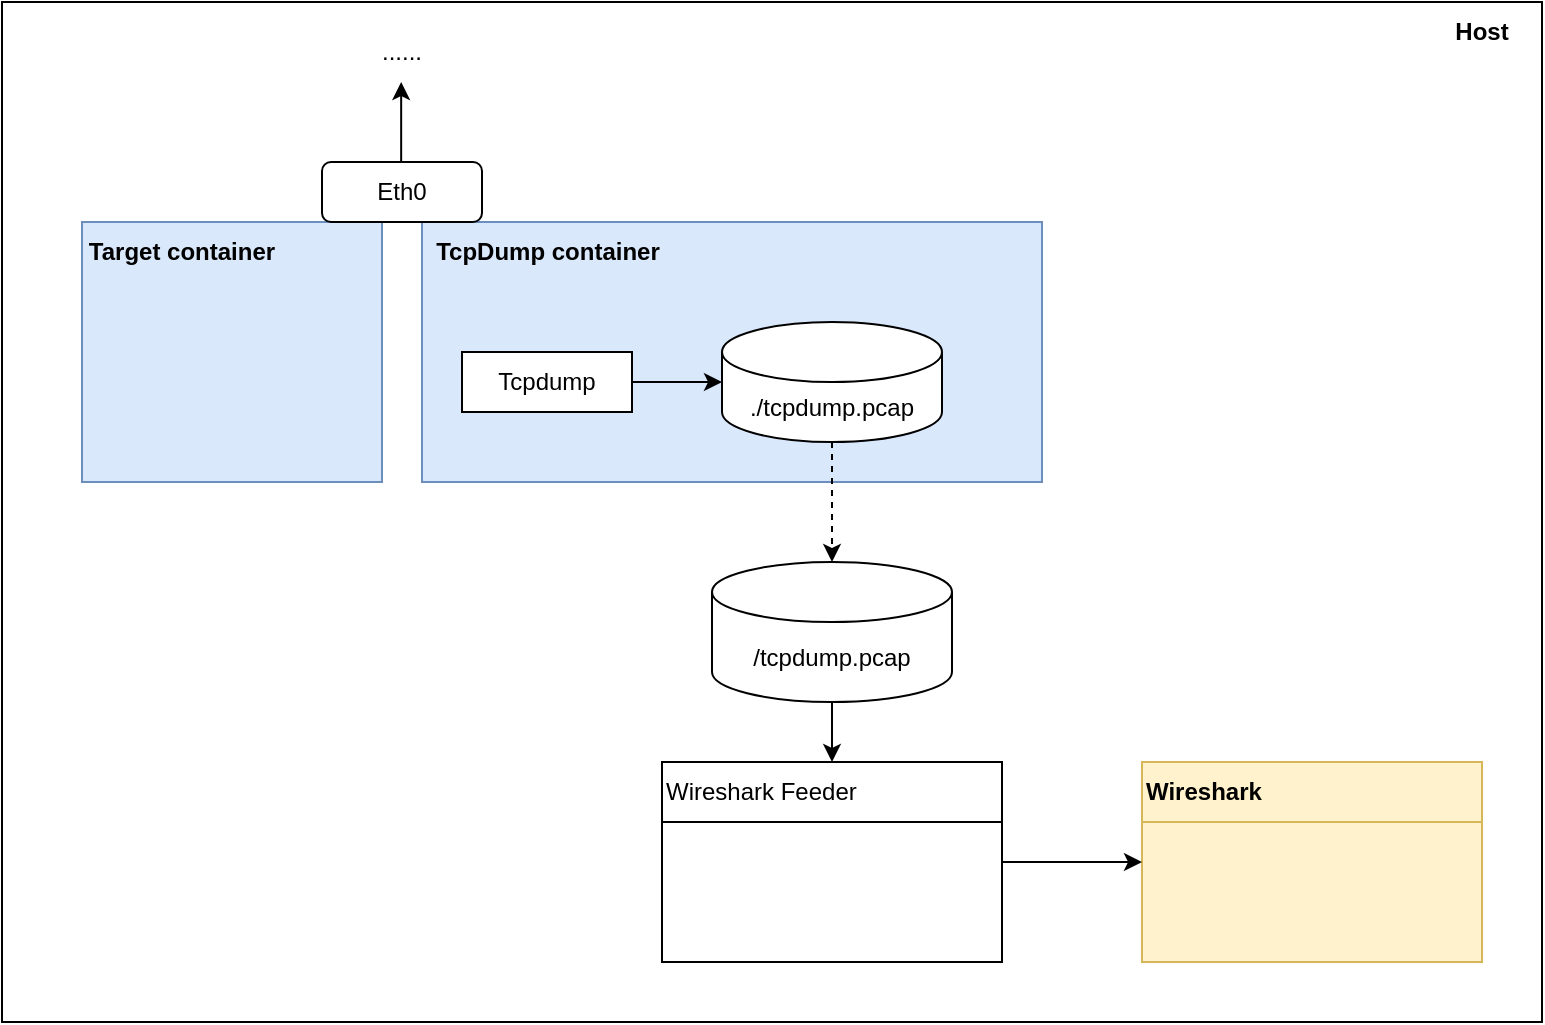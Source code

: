 <mxfile version="18.1.2" type="device"><diagram id="gbK1ibXsb6UNGucq8jr_" name="Page-1"><mxGraphModel dx="924" dy="553" grid="1" gridSize="10" guides="1" tooltips="1" connect="1" arrows="1" fold="1" page="1" pageScale="1" pageWidth="850" pageHeight="1100" math="0" shadow="0"><root><mxCell id="0"/><mxCell id="1" parent="0"/><mxCell id="LCIQp7FIHP6uAgt3vAIp-39" value="" style="rounded=0;whiteSpace=wrap;html=1;" vertex="1" parent="1"><mxGeometry x="30" y="60" width="770" height="510" as="geometry"/></mxCell><mxCell id="LCIQp7FIHP6uAgt3vAIp-1" value="" style="rounded=0;whiteSpace=wrap;html=1;fillColor=#dae8fc;strokeColor=#6c8ebf;" vertex="1" parent="1"><mxGeometry x="70" y="170" width="150" height="130" as="geometry"/></mxCell><mxCell id="LCIQp7FIHP6uAgt3vAIp-2" value="" style="rounded=0;whiteSpace=wrap;html=1;fillColor=#dae8fc;strokeColor=#6c8ebf;" vertex="1" parent="1"><mxGeometry x="240" y="170" width="310" height="130" as="geometry"/></mxCell><mxCell id="LCIQp7FIHP6uAgt3vAIp-3" value="Eth0" style="rounded=1;whiteSpace=wrap;html=1;" vertex="1" parent="1"><mxGeometry x="190" y="140" width="80" height="30" as="geometry"/></mxCell><mxCell id="LCIQp7FIHP6uAgt3vAIp-4" value="" style="endArrow=classic;html=1;rounded=0;" edge="1" parent="1"><mxGeometry width="50" height="50" relative="1" as="geometry"><mxPoint x="229.58" y="140" as="sourcePoint"/><mxPoint x="229.58" y="100" as="targetPoint"/></mxGeometry></mxCell><mxCell id="LCIQp7FIHP6uAgt3vAIp-5" value="......" style="text;html=1;strokeColor=none;fillColor=none;align=center;verticalAlign=middle;whiteSpace=wrap;rounded=0;" vertex="1" parent="1"><mxGeometry x="200" y="70" width="60" height="30" as="geometry"/></mxCell><mxCell id="LCIQp7FIHP6uAgt3vAIp-14" value="" style="group;fontStyle=1" vertex="1" connectable="0" parent="1"><mxGeometry x="360" y="440" width="170" height="100" as="geometry"/></mxCell><mxCell id="LCIQp7FIHP6uAgt3vAIp-17" value="" style="rounded=0;whiteSpace=wrap;html=1;" vertex="1" parent="LCIQp7FIHP6uAgt3vAIp-14"><mxGeometry width="170" height="100" as="geometry"/></mxCell><mxCell id="LCIQp7FIHP6uAgt3vAIp-16" value="&lt;span style=&quot;font-weight: normal;&quot;&gt;Wireshark Feeder&lt;/span&gt;" style="rounded=0;whiteSpace=wrap;html=1;fontStyle=1;align=left;" vertex="1" parent="LCIQp7FIHP6uAgt3vAIp-14"><mxGeometry width="170" height="30" as="geometry"/></mxCell><mxCell id="LCIQp7FIHP6uAgt3vAIp-36" value="" style="shape=image;verticalLabelPosition=bottom;labelBackgroundColor=default;verticalAlign=top;aspect=fixed;imageAspect=0;image=https://vi.seaicons.com/wp-content/uploads/2016/08/Programming-Console-icon.png;" vertex="1" parent="LCIQp7FIHP6uAgt3vAIp-14"><mxGeometry x="130" width="30" height="30" as="geometry"/></mxCell><mxCell id="LCIQp7FIHP6uAgt3vAIp-18" value="/tcpdump.pcap" style="shape=cylinder3;whiteSpace=wrap;html=1;boundedLbl=1;backgroundOutline=1;size=15;" vertex="1" parent="1"><mxGeometry x="385" y="340" width="120" height="70" as="geometry"/></mxCell><mxCell id="LCIQp7FIHP6uAgt3vAIp-20" value="TcpDump container" style="text;html=1;strokeColor=none;fillColor=none;align=center;verticalAlign=middle;whiteSpace=wrap;rounded=0;fontStyle=1" vertex="1" parent="1"><mxGeometry x="242.5" y="170" width="120" height="30" as="geometry"/></mxCell><mxCell id="LCIQp7FIHP6uAgt3vAIp-21" value="./tcpdump.pcap" style="shape=cylinder3;whiteSpace=wrap;html=1;boundedLbl=1;backgroundOutline=1;size=15;" vertex="1" parent="1"><mxGeometry x="390" y="220" width="110" height="60" as="geometry"/></mxCell><mxCell id="LCIQp7FIHP6uAgt3vAIp-23" value="Tcpdump" style="rounded=0;whiteSpace=wrap;html=1;" vertex="1" parent="1"><mxGeometry x="260" y="235" width="85" height="30" as="geometry"/></mxCell><mxCell id="LCIQp7FIHP6uAgt3vAIp-24" value="" style="endArrow=classic;html=1;rounded=0;entryX=0;entryY=0.5;entryDx=0;entryDy=0;entryPerimeter=0;exitX=1;exitY=0.5;exitDx=0;exitDy=0;" edge="1" parent="1" source="LCIQp7FIHP6uAgt3vAIp-23" target="LCIQp7FIHP6uAgt3vAIp-21"><mxGeometry width="50" height="50" relative="1" as="geometry"><mxPoint x="120" y="360" as="sourcePoint"/><mxPoint x="170" y="310" as="targetPoint"/></mxGeometry></mxCell><mxCell id="LCIQp7FIHP6uAgt3vAIp-25" value="Target container" style="text;html=1;strokeColor=none;fillColor=none;align=center;verticalAlign=middle;whiteSpace=wrap;rounded=0;fontStyle=1" vertex="1" parent="1"><mxGeometry x="70" y="170" width="100" height="30" as="geometry"/></mxCell><mxCell id="LCIQp7FIHP6uAgt3vAIp-26" value="" style="endArrow=classic;html=1;rounded=0;entryX=0.5;entryY=0;entryDx=0;entryDy=0;entryPerimeter=0;exitX=0.5;exitY=1;exitDx=0;exitDy=0;exitPerimeter=0;dashed=1;" edge="1" parent="1" source="LCIQp7FIHP6uAgt3vAIp-21" target="LCIQp7FIHP6uAgt3vAIp-18"><mxGeometry width="50" height="50" relative="1" as="geometry"><mxPoint x="300" y="430" as="sourcePoint"/><mxPoint x="350" y="380" as="targetPoint"/></mxGeometry></mxCell><mxCell id="LCIQp7FIHP6uAgt3vAIp-28" value="" style="endArrow=classic;html=1;rounded=0;entryX=0.5;entryY=0;entryDx=0;entryDy=0;exitX=0.5;exitY=1;exitDx=0;exitDy=0;exitPerimeter=0;" edge="1" parent="1" source="LCIQp7FIHP6uAgt3vAIp-18" target="LCIQp7FIHP6uAgt3vAIp-16"><mxGeometry width="50" height="50" relative="1" as="geometry"><mxPoint x="530" y="410" as="sourcePoint"/><mxPoint x="210" y="390" as="targetPoint"/></mxGeometry></mxCell><mxCell id="LCIQp7FIHP6uAgt3vAIp-31" value="" style="group;align=left;" vertex="1" connectable="0" parent="1"><mxGeometry x="600" y="440" width="188.16" height="100" as="geometry"/></mxCell><mxCell id="LCIQp7FIHP6uAgt3vAIp-32" value="" style="rounded=0;whiteSpace=wrap;html=1;fillColor=#fff2cc;strokeColor=#d6b656;" vertex="1" parent="LCIQp7FIHP6uAgt3vAIp-31"><mxGeometry width="170" height="100" as="geometry"/></mxCell><mxCell id="LCIQp7FIHP6uAgt3vAIp-33" value="Wireshark" style="rounded=0;whiteSpace=wrap;html=1;fontStyle=1;align=left;fillColor=#fff2cc;strokeColor=#d6b656;" vertex="1" parent="LCIQp7FIHP6uAgt3vAIp-31"><mxGeometry width="170" height="30" as="geometry"/></mxCell><mxCell id="LCIQp7FIHP6uAgt3vAIp-37" value="" style="shape=image;verticalLabelPosition=bottom;labelBackgroundColor=default;verticalAlign=top;aspect=fixed;imageAspect=0;image=https://www.pngkit.com/png/detail/365-3657626_wireshark-icon.png;" vertex="1" parent="LCIQp7FIHP6uAgt3vAIp-31"><mxGeometry x="120" y="4" width="37.63" height="22" as="geometry"/></mxCell><mxCell id="LCIQp7FIHP6uAgt3vAIp-34" value="" style="shape=image;verticalLabelPosition=bottom;labelBackgroundColor=default;verticalAlign=top;aspect=fixed;imageAspect=0;image=https://icon-library.com/images/docker-container-icon/docker-container-icon-19.jpg;" vertex="1" parent="1"><mxGeometry x="185" y="265" width="35" height="35" as="geometry"/></mxCell><mxCell id="LCIQp7FIHP6uAgt3vAIp-35" value="" style="shape=image;verticalLabelPosition=bottom;labelBackgroundColor=default;verticalAlign=top;aspect=fixed;imageAspect=0;image=https://icon-library.com/images/docker-container-icon/docker-container-icon-19.jpg;" vertex="1" parent="1"><mxGeometry x="515" y="265" width="35" height="35" as="geometry"/></mxCell><mxCell id="LCIQp7FIHP6uAgt3vAIp-38" value="" style="endArrow=classic;html=1;rounded=0;entryX=0;entryY=0.5;entryDx=0;entryDy=0;exitX=1;exitY=0.5;exitDx=0;exitDy=0;" edge="1" parent="1" source="LCIQp7FIHP6uAgt3vAIp-17" target="LCIQp7FIHP6uAgt3vAIp-32"><mxGeometry width="50" height="50" relative="1" as="geometry"><mxPoint x="170" y="540" as="sourcePoint"/><mxPoint x="220" y="490" as="targetPoint"/></mxGeometry></mxCell><mxCell id="LCIQp7FIHP6uAgt3vAIp-40" value="Host" style="text;html=1;strokeColor=none;fillColor=none;align=center;verticalAlign=middle;whiteSpace=wrap;rounded=0;fontStyle=1" vertex="1" parent="1"><mxGeometry x="740" y="60" width="60" height="30" as="geometry"/></mxCell></root></mxGraphModel></diagram></mxfile>